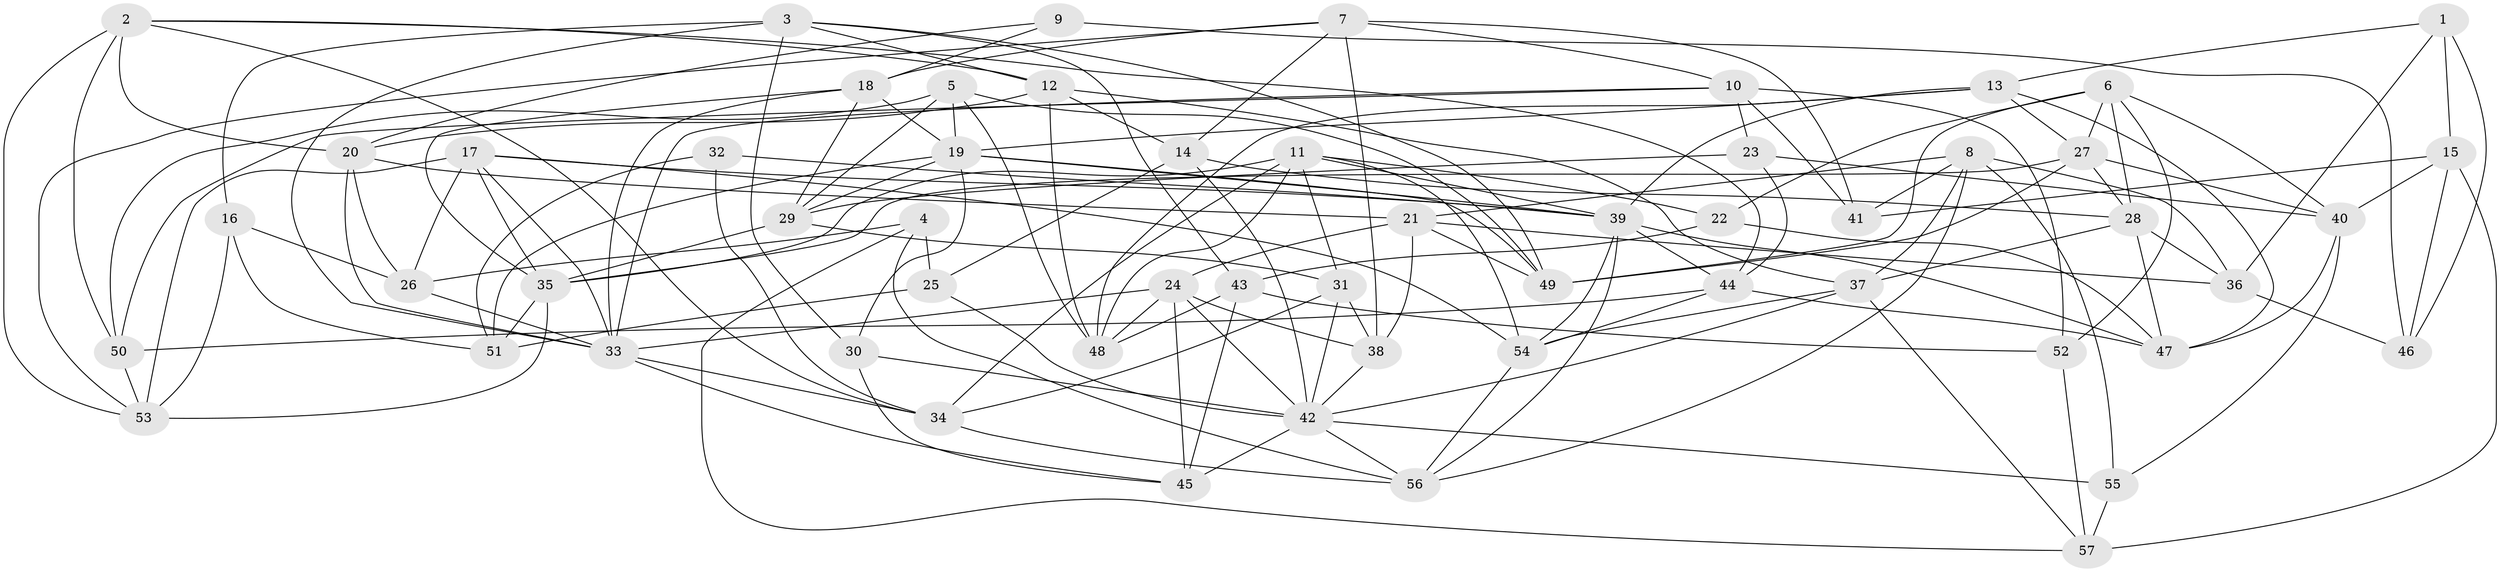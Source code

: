 // original degree distribution, {4: 1.0}
// Generated by graph-tools (version 1.1) at 2025/03/03/09/25 03:03:09]
// undirected, 57 vertices, 158 edges
graph export_dot {
graph [start="1"]
  node [color=gray90,style=filled];
  1;
  2;
  3;
  4;
  5;
  6;
  7;
  8;
  9;
  10;
  11;
  12;
  13;
  14;
  15;
  16;
  17;
  18;
  19;
  20;
  21;
  22;
  23;
  24;
  25;
  26;
  27;
  28;
  29;
  30;
  31;
  32;
  33;
  34;
  35;
  36;
  37;
  38;
  39;
  40;
  41;
  42;
  43;
  44;
  45;
  46;
  47;
  48;
  49;
  50;
  51;
  52;
  53;
  54;
  55;
  56;
  57;
  1 -- 13 [weight=1.0];
  1 -- 15 [weight=1.0];
  1 -- 36 [weight=1.0];
  1 -- 46 [weight=1.0];
  2 -- 12 [weight=1.0];
  2 -- 20 [weight=1.0];
  2 -- 34 [weight=1.0];
  2 -- 44 [weight=1.0];
  2 -- 50 [weight=1.0];
  2 -- 53 [weight=1.0];
  3 -- 12 [weight=1.0];
  3 -- 16 [weight=1.0];
  3 -- 30 [weight=1.0];
  3 -- 33 [weight=1.0];
  3 -- 43 [weight=1.0];
  3 -- 49 [weight=1.0];
  4 -- 25 [weight=1.0];
  4 -- 26 [weight=1.0];
  4 -- 56 [weight=1.0];
  4 -- 57 [weight=1.0];
  5 -- 19 [weight=1.0];
  5 -- 29 [weight=1.0];
  5 -- 48 [weight=1.0];
  5 -- 49 [weight=1.0];
  5 -- 50 [weight=2.0];
  6 -- 22 [weight=1.0];
  6 -- 27 [weight=1.0];
  6 -- 28 [weight=1.0];
  6 -- 40 [weight=1.0];
  6 -- 49 [weight=1.0];
  6 -- 52 [weight=1.0];
  7 -- 10 [weight=1.0];
  7 -- 14 [weight=1.0];
  7 -- 18 [weight=1.0];
  7 -- 38 [weight=1.0];
  7 -- 41 [weight=1.0];
  7 -- 53 [weight=1.0];
  8 -- 21 [weight=1.0];
  8 -- 36 [weight=1.0];
  8 -- 37 [weight=1.0];
  8 -- 41 [weight=1.0];
  8 -- 55 [weight=1.0];
  8 -- 56 [weight=1.0];
  9 -- 18 [weight=1.0];
  9 -- 20 [weight=1.0];
  9 -- 46 [weight=2.0];
  10 -- 23 [weight=1.0];
  10 -- 33 [weight=1.0];
  10 -- 41 [weight=1.0];
  10 -- 50 [weight=1.0];
  10 -- 52 [weight=1.0];
  11 -- 22 [weight=1.0];
  11 -- 31 [weight=1.0];
  11 -- 34 [weight=1.0];
  11 -- 35 [weight=2.0];
  11 -- 39 [weight=1.0];
  11 -- 48 [weight=1.0];
  11 -- 54 [weight=1.0];
  12 -- 14 [weight=1.0];
  12 -- 20 [weight=1.0];
  12 -- 37 [weight=1.0];
  12 -- 48 [weight=1.0];
  13 -- 19 [weight=1.0];
  13 -- 27 [weight=1.0];
  13 -- 39 [weight=1.0];
  13 -- 47 [weight=1.0];
  13 -- 48 [weight=1.0];
  14 -- 25 [weight=2.0];
  14 -- 28 [weight=1.0];
  14 -- 42 [weight=1.0];
  15 -- 40 [weight=1.0];
  15 -- 41 [weight=1.0];
  15 -- 46 [weight=1.0];
  15 -- 57 [weight=2.0];
  16 -- 26 [weight=1.0];
  16 -- 51 [weight=1.0];
  16 -- 53 [weight=1.0];
  17 -- 26 [weight=1.0];
  17 -- 33 [weight=1.0];
  17 -- 35 [weight=1.0];
  17 -- 39 [weight=1.0];
  17 -- 53 [weight=1.0];
  17 -- 54 [weight=1.0];
  18 -- 19 [weight=1.0];
  18 -- 29 [weight=1.0];
  18 -- 33 [weight=1.0];
  18 -- 35 [weight=1.0];
  19 -- 29 [weight=1.0];
  19 -- 30 [weight=1.0];
  19 -- 39 [weight=1.0];
  19 -- 49 [weight=1.0];
  19 -- 51 [weight=1.0];
  20 -- 21 [weight=1.0];
  20 -- 26 [weight=1.0];
  20 -- 33 [weight=1.0];
  21 -- 24 [weight=1.0];
  21 -- 36 [weight=1.0];
  21 -- 38 [weight=1.0];
  21 -- 49 [weight=1.0];
  22 -- 43 [weight=1.0];
  22 -- 47 [weight=1.0];
  23 -- 29 [weight=1.0];
  23 -- 40 [weight=1.0];
  23 -- 44 [weight=1.0];
  24 -- 33 [weight=1.0];
  24 -- 38 [weight=1.0];
  24 -- 42 [weight=1.0];
  24 -- 45 [weight=1.0];
  24 -- 48 [weight=1.0];
  25 -- 42 [weight=1.0];
  25 -- 51 [weight=2.0];
  26 -- 33 [weight=2.0];
  27 -- 28 [weight=1.0];
  27 -- 35 [weight=1.0];
  27 -- 40 [weight=1.0];
  27 -- 49 [weight=1.0];
  28 -- 36 [weight=1.0];
  28 -- 37 [weight=1.0];
  28 -- 47 [weight=1.0];
  29 -- 31 [weight=1.0];
  29 -- 35 [weight=1.0];
  30 -- 42 [weight=1.0];
  30 -- 45 [weight=1.0];
  31 -- 34 [weight=1.0];
  31 -- 38 [weight=2.0];
  31 -- 42 [weight=1.0];
  32 -- 34 [weight=1.0];
  32 -- 39 [weight=2.0];
  32 -- 51 [weight=1.0];
  33 -- 34 [weight=1.0];
  33 -- 45 [weight=1.0];
  34 -- 56 [weight=1.0];
  35 -- 51 [weight=1.0];
  35 -- 53 [weight=1.0];
  36 -- 46 [weight=2.0];
  37 -- 42 [weight=1.0];
  37 -- 54 [weight=1.0];
  37 -- 57 [weight=1.0];
  38 -- 42 [weight=1.0];
  39 -- 44 [weight=1.0];
  39 -- 47 [weight=1.0];
  39 -- 54 [weight=1.0];
  39 -- 56 [weight=1.0];
  40 -- 47 [weight=1.0];
  40 -- 55 [weight=1.0];
  42 -- 45 [weight=1.0];
  42 -- 55 [weight=1.0];
  42 -- 56 [weight=1.0];
  43 -- 45 [weight=2.0];
  43 -- 48 [weight=1.0];
  43 -- 52 [weight=1.0];
  44 -- 47 [weight=1.0];
  44 -- 50 [weight=1.0];
  44 -- 54 [weight=1.0];
  50 -- 53 [weight=1.0];
  52 -- 57 [weight=1.0];
  54 -- 56 [weight=1.0];
  55 -- 57 [weight=1.0];
}
